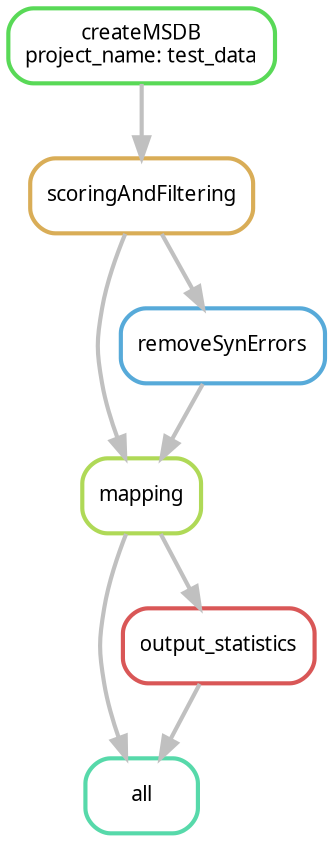 digraph snakemake_dag {
    graph[bgcolor=white, margin=0];
    node[shape=box, style=rounded, fontname=sans,                 fontsize=10, penwidth=2];
    edge[penwidth=2, color=grey];
	0[label = "all", color = "0.44 0.6 0.85", style="rounded"];
	1[label = "mapping", color = "0.22 0.6 0.85", style="rounded"];
	2[label = "removeSynErrors", color = "0.56 0.6 0.85", style="rounded"];
	3[label = "scoringAndFiltering", color = "0.11 0.6 0.85", style="rounded"];
	4[label = "createMSDB\nproject_name: test_data", color = "0.33 0.6 0.85", style="rounded"];
	5[label = "output_statistics", color = "0.00 0.6 0.85", style="rounded"];
	1 -> 0
	5 -> 0
	2 -> 1
	3 -> 1
	3 -> 2
	4 -> 3
	1 -> 5
}            
